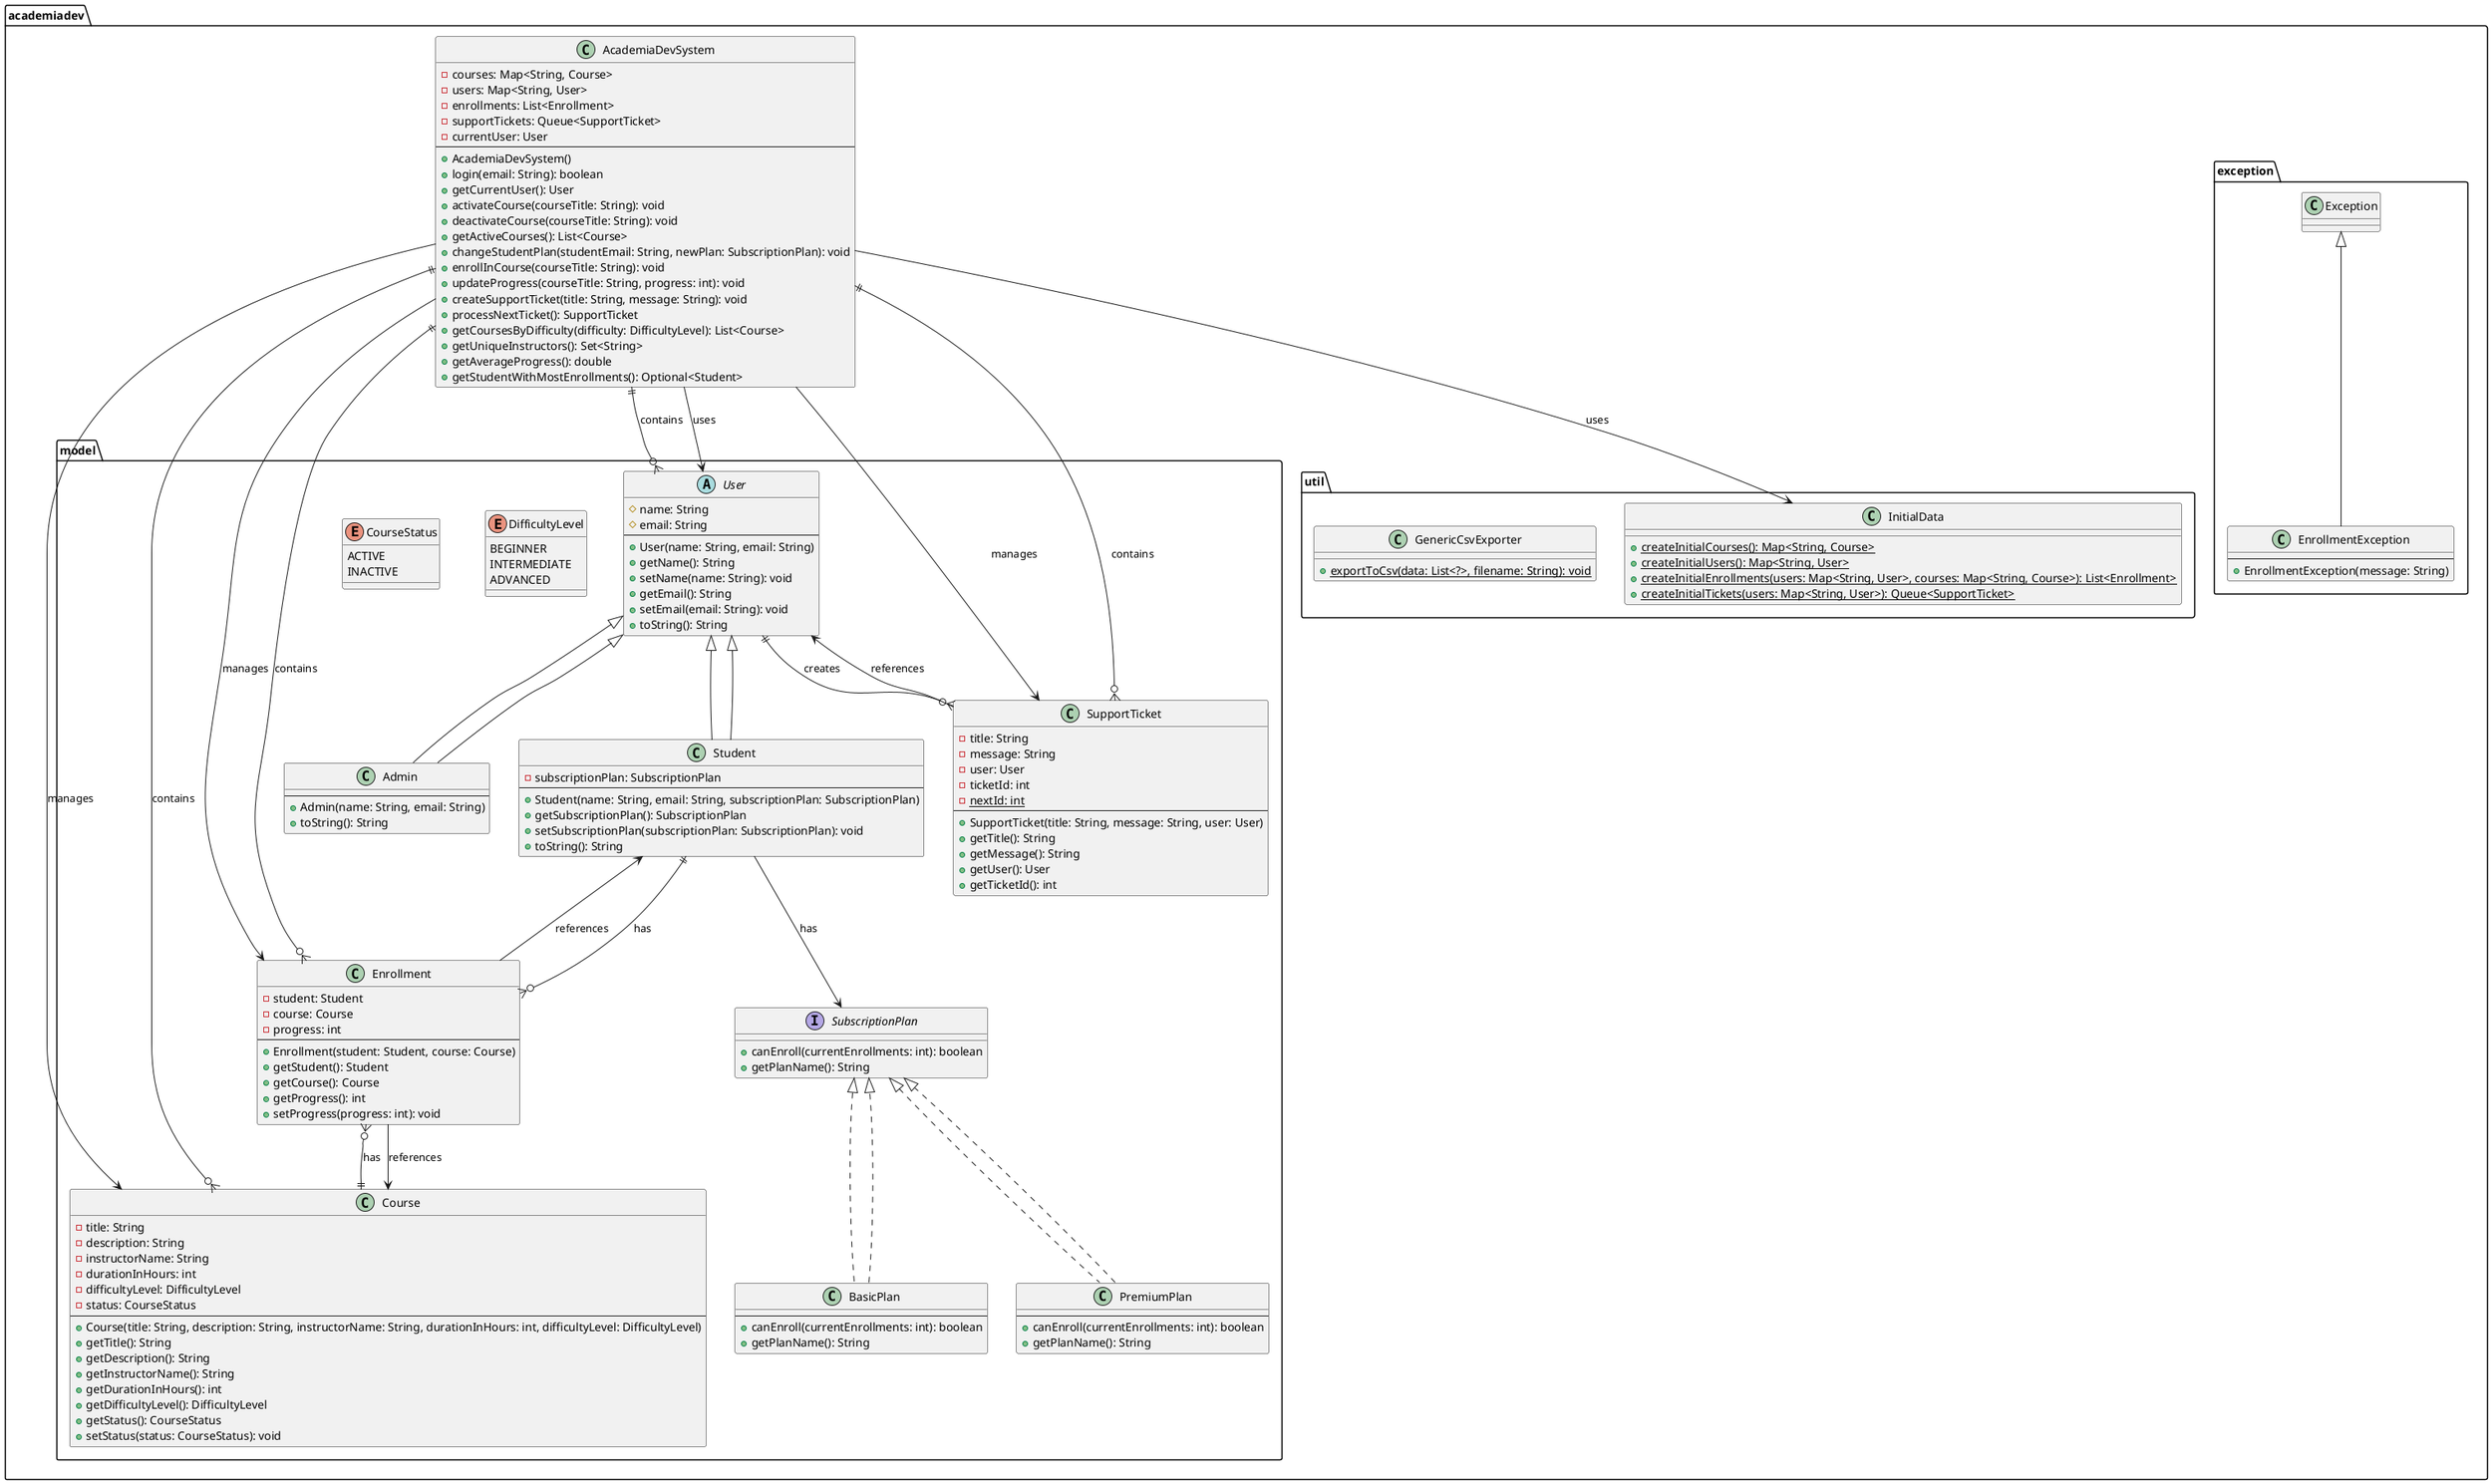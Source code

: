 @startuml AcademiaDev

!define RECTANGLE class

package "academiadev" {
    
    class AcademiaDevSystem {
        - courses: Map<String, Course>
        - users: Map<String, User>
        - enrollments: List<Enrollment>
        - supportTickets: Queue<SupportTicket>
        - currentUser: User
        --
        + AcademiaDevSystem()
        + login(email: String): boolean
        + getCurrentUser(): User
        + activateCourse(courseTitle: String): void
        + deactivateCourse(courseTitle: String): void
        + getActiveCourses(): List<Course>
        + changeStudentPlan(studentEmail: String, newPlan: SubscriptionPlan): void
        + enrollInCourse(courseTitle: String): void
        + updateProgress(courseTitle: String, progress: int): void
        + createSupportTicket(title: String, message: String): void
        + processNextTicket(): SupportTicket
        + getCoursesByDifficulty(difficulty: DifficultyLevel): List<Course>
        + getUniqueInstructors(): Set<String>
        + getAverageProgress(): double
        + getStudentWithMostEnrollments(): Optional<Student>
    }

    package "model" {
        
        abstract class User {
            # name: String
            # email: String
            --
            + User(name: String, email: String)
            + getName(): String
            + setName(name: String): void
            + getEmail(): String
            + setEmail(email: String): void
            + toString(): String
        }

        class Admin extends User {
            --
            + Admin(name: String, email: String)
            + toString(): String
        }

        class Student extends User {
            - subscriptionPlan: SubscriptionPlan
            --
            + Student(name: String, email: String, subscriptionPlan: SubscriptionPlan)
            + getSubscriptionPlan(): SubscriptionPlan
            + setSubscriptionPlan(subscriptionPlan: SubscriptionPlan): void
            + toString(): String
        }

        interface SubscriptionPlan {
            + canEnroll(currentEnrollments: int): boolean
            + getPlanName(): String
        }

        class BasicPlan implements SubscriptionPlan {
            --
            + canEnroll(currentEnrollments: int): boolean
            + getPlanName(): String
        }

        class PremiumPlan implements SubscriptionPlan {
            --
            + canEnroll(currentEnrollments: int): boolean
            + getPlanName(): String
        }

        class Course {
            - title: String
            - description: String
            - instructorName: String
            - durationInHours: int
            - difficultyLevel: DifficultyLevel
            - status: CourseStatus
            --
            + Course(title: String, description: String, instructorName: String, durationInHours: int, difficultyLevel: DifficultyLevel)
            + getTitle(): String
            + getDescription(): String
            + getInstructorName(): String
            + getDurationInHours(): int
            + getDifficultyLevel(): DifficultyLevel
            + getStatus(): CourseStatus
            + setStatus(status: CourseStatus): void
        }

        class Enrollment {
            - student: Student
            - course: Course
            - progress: int
            --
            + Enrollment(student: Student, course: Course)
            + getStudent(): Student
            + getCourse(): Course
            + getProgress(): int
            + setProgress(progress: int): void
        }

        class SupportTicket {
            - title: String
            - message: String
            - user: User
            - ticketId: int
            - {static} nextId: int
            --
            + SupportTicket(title: String, message: String, user: User)
            + getTitle(): String
            + getMessage(): String
            + getUser(): User
            + getTicketId(): int
        }

        enum DifficultyLevel {
            BEGINNER
            INTERMEDIATE
            ADVANCED
        }

        enum CourseStatus {
            ACTIVE
            INACTIVE
        }
    }

    package "exception" {
        class EnrollmentException extends Exception {
            --
            + EnrollmentException(message: String)
        }
    }

    package "util" {
        class InitialData {
            + {static} createInitialCourses(): Map<String, Course>
            + {static} createInitialUsers(): Map<String, User>
            + {static} createInitialEnrollments(users: Map<String, User>, courses: Map<String, Course>): List<Enrollment>
            + {static} createInitialTickets(users: Map<String, User>): Queue<SupportTicket>
        }

        class GenericCsvExporter {
            + {static} exportToCsv(data: List<?>, filename: String): void
        }
    }
}

' Relacionamentos
AcademiaDevSystem --> User : uses
AcademiaDevSystem --> Course : manages
AcademiaDevSystem --> Enrollment : manages
AcademiaDevSystem --> SupportTicket : manages
AcademiaDevSystem --> InitialData : uses

Student --> SubscriptionPlan : has
Enrollment --> Student : references
Enrollment --> Course : references
SupportTicket --> User : references

' Herança
Admin --|> User
Student --|> User

' Implementação
BasicPlan ..|> SubscriptionPlan
PremiumPlan ..|> SubscriptionPlan

' Associações
AcademiaDevSystem ||--o{ Course : contains
AcademiaDevSystem ||--o{ User : contains
AcademiaDevSystem ||--o{ Enrollment : contains
AcademiaDevSystem ||--o{ SupportTicket : contains

Student ||--o{ Enrollment : has
Course ||--o{ Enrollment : has
User ||--o{ SupportTicket : creates

@enduml
